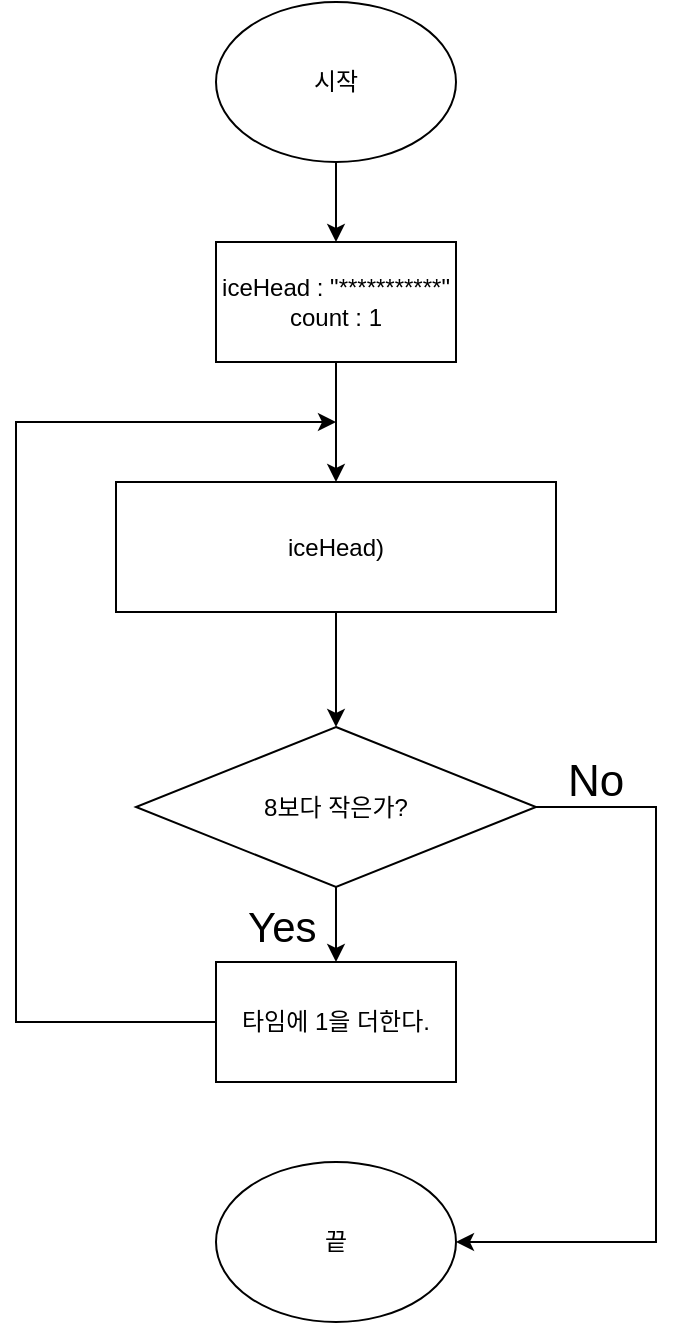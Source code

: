 <mxfile version="20.8.23" type="github"><diagram id="C5RBs43oDa-KdzZeNtuy" name="Page-1"><mxGraphModel dx="478" dy="691" grid="1" gridSize="10" guides="1" tooltips="1" connect="1" arrows="1" fold="1" page="1" pageScale="1" pageWidth="827" pageHeight="1169" math="0" shadow="0"><root><mxCell id="WIyWlLk6GJQsqaUBKTNV-0"/><mxCell id="WIyWlLk6GJQsqaUBKTNV-1" parent="WIyWlLk6GJQsqaUBKTNV-0"/><mxCell id="K4rqHIV6VdQdUTDigZHz-2" value="" style="edgeStyle=orthogonalEdgeStyle;rounded=0;orthogonalLoop=1;jettySize=auto;html=1;" parent="WIyWlLk6GJQsqaUBKTNV-1" source="K4rqHIV6VdQdUTDigZHz-0" target="K4rqHIV6VdQdUTDigZHz-1" edge="1"><mxGeometry relative="1" as="geometry"/></mxCell><mxCell id="K4rqHIV6VdQdUTDigZHz-0" value="시작" style="ellipse;whiteSpace=wrap;html=1;" parent="WIyWlLk6GJQsqaUBKTNV-1" vertex="1"><mxGeometry x="180" y="80" width="120" height="80" as="geometry"/></mxCell><mxCell id="K4rqHIV6VdQdUTDigZHz-6" value="" style="edgeStyle=orthogonalEdgeStyle;rounded=0;orthogonalLoop=1;jettySize=auto;html=1;" parent="WIyWlLk6GJQsqaUBKTNV-1" source="K4rqHIV6VdQdUTDigZHz-1" target="K4rqHIV6VdQdUTDigZHz-5" edge="1"><mxGeometry relative="1" as="geometry"/></mxCell><mxCell id="K4rqHIV6VdQdUTDigZHz-1" value="iceHead : &quot;***********&quot;&lt;br&gt;count : 1" style="whiteSpace=wrap;html=1;" parent="WIyWlLk6GJQsqaUBKTNV-1" vertex="1"><mxGeometry x="180" y="200" width="120" height="60" as="geometry"/></mxCell><mxCell id="K4rqHIV6VdQdUTDigZHz-8" value="" style="edgeStyle=orthogonalEdgeStyle;rounded=0;orthogonalLoop=1;jettySize=auto;html=1;" parent="WIyWlLk6GJQsqaUBKTNV-1" source="K4rqHIV6VdQdUTDigZHz-5" target="K4rqHIV6VdQdUTDigZHz-7" edge="1"><mxGeometry relative="1" as="geometry"/></mxCell><mxCell id="K4rqHIV6VdQdUTDigZHz-5" value="iceHead)" style="whiteSpace=wrap;html=1;" parent="WIyWlLk6GJQsqaUBKTNV-1" vertex="1"><mxGeometry x="130" y="320" width="220" height="65" as="geometry"/></mxCell><mxCell id="K4rqHIV6VdQdUTDigZHz-13" value="" style="edgeStyle=orthogonalEdgeStyle;rounded=0;orthogonalLoop=1;jettySize=auto;html=1;" parent="WIyWlLk6GJQsqaUBKTNV-1" source="K4rqHIV6VdQdUTDigZHz-7" target="K4rqHIV6VdQdUTDigZHz-12" edge="1"><mxGeometry relative="1" as="geometry"/></mxCell><mxCell id="K4rqHIV6VdQdUTDigZHz-15" style="edgeStyle=orthogonalEdgeStyle;rounded=0;orthogonalLoop=1;jettySize=auto;html=1;exitX=1;exitY=0.5;exitDx=0;exitDy=0;entryX=1;entryY=0.5;entryDx=0;entryDy=0;" parent="WIyWlLk6GJQsqaUBKTNV-1" source="K4rqHIV6VdQdUTDigZHz-7" target="K4rqHIV6VdQdUTDigZHz-16" edge="1"><mxGeometry relative="1" as="geometry"><mxPoint x="390" y="847" as="targetPoint"/><Array as="points"><mxPoint x="400" y="483"/><mxPoint x="400" y="700"/></Array></mxGeometry></mxCell><mxCell id="K4rqHIV6VdQdUTDigZHz-7" value="8보다 작은가?" style="rhombus;whiteSpace=wrap;html=1;" parent="WIyWlLk6GJQsqaUBKTNV-1" vertex="1"><mxGeometry x="140" y="442.5" width="200" height="80" as="geometry"/></mxCell><mxCell id="K4rqHIV6VdQdUTDigZHz-18" style="edgeStyle=orthogonalEdgeStyle;rounded=0;orthogonalLoop=1;jettySize=auto;html=1;exitX=0;exitY=0.5;exitDx=0;exitDy=0;" parent="WIyWlLk6GJQsqaUBKTNV-1" source="K4rqHIV6VdQdUTDigZHz-12" edge="1"><mxGeometry relative="1" as="geometry"><mxPoint x="240" y="290" as="targetPoint"/><Array as="points"><mxPoint x="80" y="590"/><mxPoint x="80" y="290"/></Array></mxGeometry></mxCell><mxCell id="K4rqHIV6VdQdUTDigZHz-12" value="타임에 1을 더한다." style="whiteSpace=wrap;html=1;" parent="WIyWlLk6GJQsqaUBKTNV-1" vertex="1"><mxGeometry x="180" y="560" width="120" height="60" as="geometry"/></mxCell><mxCell id="K4rqHIV6VdQdUTDigZHz-16" value="끝" style="ellipse;whiteSpace=wrap;html=1;" parent="WIyWlLk6GJQsqaUBKTNV-1" vertex="1"><mxGeometry x="180" y="660" width="120" height="80" as="geometry"/></mxCell><mxCell id="K4rqHIV6VdQdUTDigZHz-19" value="&lt;font style=&quot;font-size: 21px;&quot;&gt;Yes&lt;/font&gt;" style="text;strokeColor=none;fillColor=none;align=left;verticalAlign=top;spacingLeft=4;spacingRight=4;overflow=hidden;rotatable=0;points=[[0,0.5],[1,0.5]];portConstraint=eastwest;whiteSpace=wrap;html=1;" parent="WIyWlLk6GJQsqaUBKTNV-1" vertex="1"><mxGeometry x="190" y="522.5" width="60" height="26" as="geometry"/></mxCell><mxCell id="K4rqHIV6VdQdUTDigZHz-20" value="&lt;font style=&quot;font-size: 22px;&quot;&gt;No&lt;/font&gt;" style="text;strokeColor=none;fillColor=none;align=left;verticalAlign=top;spacingLeft=4;spacingRight=4;overflow=hidden;rotatable=0;points=[[0,0.5],[1,0.5]];portConstraint=eastwest;whiteSpace=wrap;html=1;" parent="WIyWlLk6GJQsqaUBKTNV-1" vertex="1"><mxGeometry x="350" y="450" width="60" height="26" as="geometry"/></mxCell></root></mxGraphModel></diagram></mxfile>